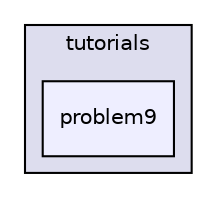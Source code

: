 digraph "C:/Users/Ayo/Desktop/jenes 2.0/src/jenes/tutorials/problem9" {
  compound=true
  node [ fontsize="10", fontname="Helvetica"];
  edge [ labelfontsize="10", labelfontname="Helvetica"];
  subgraph clusterdir_98c53756bcb1ac0f94696f1827dc85d3 {
    graph [ bgcolor="#ddddee", pencolor="black", label="tutorials" fontname="Helvetica", fontsize="10", URL="dir_98c53756bcb1ac0f94696f1827dc85d3.html"]
  dir_c40e6450e6d5d136a63e67aebf74ec23 [shape=box, label="problem9", style="filled", fillcolor="#eeeeff", pencolor="black", URL="dir_c40e6450e6d5d136a63e67aebf74ec23.html"];
  }
}
